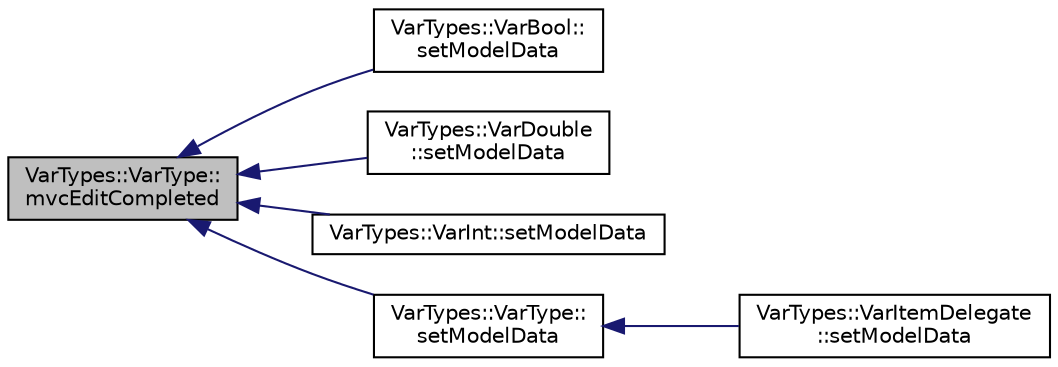 digraph "VarTypes::VarType::mvcEditCompleted"
{
 // INTERACTIVE_SVG=YES
  edge [fontname="Helvetica",fontsize="10",labelfontname="Helvetica",labelfontsize="10"];
  node [fontname="Helvetica",fontsize="10",shape=record];
  rankdir="LR";
  Node1 [label="VarTypes::VarType::\lmvcEditCompleted",height=0.2,width=0.4,color="black", fillcolor="grey75", style="filled", fontcolor="black"];
  Node1 -> Node2 [dir="back",color="midnightblue",fontsize="10",style="solid",fontname="Helvetica"];
  Node2 [label="VarTypes::VarBool::\lsetModelData",height=0.2,width=0.4,color="black", fillcolor="white", style="filled",URL="$dc/da5/class_var_types_1_1_var_bool.html#ab7994f1fabedd536987f392cd509df5c"];
  Node1 -> Node3 [dir="back",color="midnightblue",fontsize="10",style="solid",fontname="Helvetica"];
  Node3 [label="VarTypes::VarDouble\l::setModelData",height=0.2,width=0.4,color="black", fillcolor="white", style="filled",URL="$d6/de9/class_var_types_1_1_var_double.html#a61486f95f4d728e04af3dd0625262515"];
  Node1 -> Node4 [dir="back",color="midnightblue",fontsize="10",style="solid",fontname="Helvetica"];
  Node4 [label="VarTypes::VarInt::setModelData",height=0.2,width=0.4,color="black", fillcolor="white", style="filled",URL="$d0/d6c/class_var_types_1_1_var_int.html#ae32fcbd5166621fe4c37b32fd92811f9"];
  Node1 -> Node5 [dir="back",color="midnightblue",fontsize="10",style="solid",fontname="Helvetica"];
  Node5 [label="VarTypes::VarType::\lsetModelData",height=0.2,width=0.4,color="black", fillcolor="white", style="filled",URL="$d4/d59/class_var_types_1_1_var_type.html#a1d5832866826481f32c829c8a28f0828"];
  Node5 -> Node6 [dir="back",color="midnightblue",fontsize="10",style="solid",fontname="Helvetica"];
  Node6 [label="VarTypes::VarItemDelegate\l::setModelData",height=0.2,width=0.4,color="black", fillcolor="white", style="filled",URL="$d0/d1c/class_var_types_1_1_var_item_delegate.html#a6dac1f1458c1aa57fd963e770c3b8b7c"];
}
